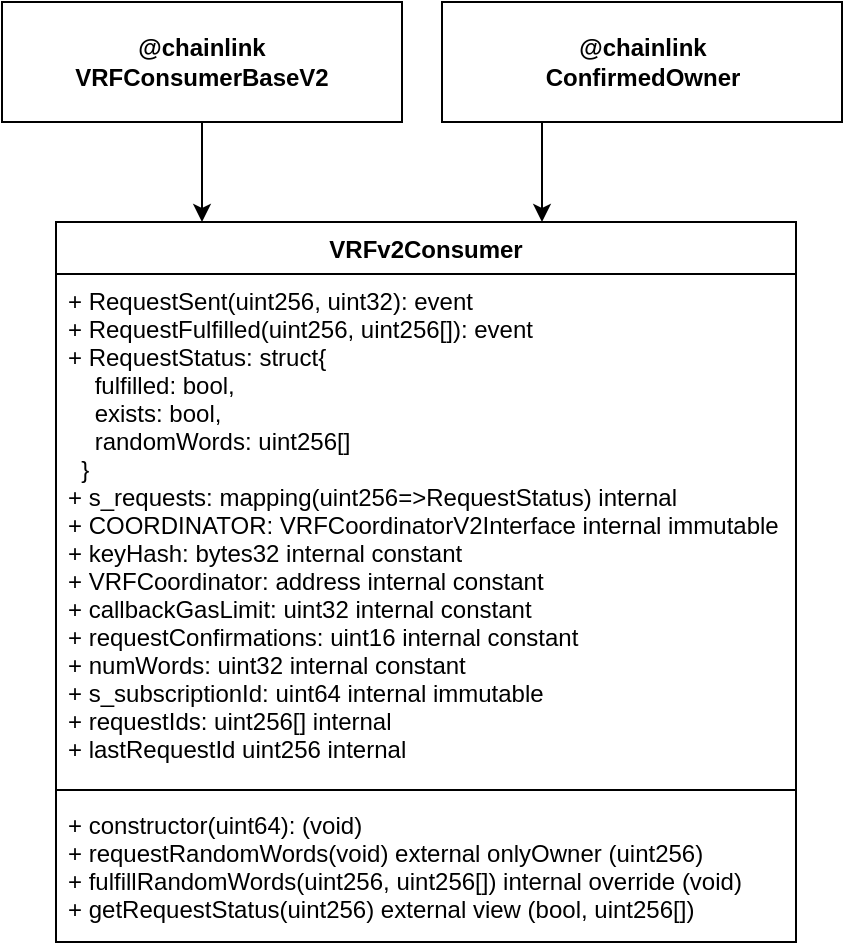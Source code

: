 <mxfile version="20.8.4"><diagram id="12hMf0BIVQ0L64EZ4FJ-" name="Page-1"><mxGraphModel dx="847" dy="1867" grid="1" gridSize="10" guides="1" tooltips="1" connect="1" arrows="1" fold="1" page="1" pageScale="1" pageWidth="827" pageHeight="1169" math="0" shadow="0"><root><mxCell id="0"/><mxCell id="1" parent="0"/><mxCell id="rVFMHechp8f7xF2gjMru-1" value="VRFv2Consumer" style="swimlane;fontStyle=1;align=center;verticalAlign=top;childLayout=stackLayout;horizontal=1;startSize=26;horizontalStack=0;resizeParent=1;resizeParentMax=0;resizeLast=0;collapsible=1;marginBottom=0;" parent="1" vertex="1"><mxGeometry x="1097" y="-460" width="370" height="360" as="geometry"><mxRectangle x="159" y="139" width="110" height="30" as="alternateBounds"/></mxGeometry></mxCell><mxCell id="rVFMHechp8f7xF2gjMru-2" value="+ RequestSent(uint256, uint32): event&#10;+ RequestFulfilled(uint256, uint256[]): event&#10;+ RequestStatus: struct{&#10;    fulfilled: bool,&#10;    exists: bool,&#10;    randomWords: uint256[]&#10;  }&#10;+ s_requests: mapping(uint256=&gt;RequestStatus) internal&#10;+ COORDINATOR: VRFCoordinatorV2Interface internal immutable &#10;+ keyHash: bytes32 internal constant&#10;+ VRFCoordinator: address internal constant&#10;+ callbackGasLimit: uint32 internal constant&#10;+ requestConfirmations: uint16 internal constant&#10;+ numWords: uint32 internal constant &#10;+ s_subscriptionId: uint64 internal immutable&#10;+ requestIds: uint256[] internal&#10;+ lastRequestId uint256 internal" style="text;strokeColor=none;fillColor=none;align=left;verticalAlign=top;spacingLeft=4;spacingRight=4;overflow=hidden;rotatable=0;points=[[0,0.5],[1,0.5]];portConstraint=eastwest;" parent="rVFMHechp8f7xF2gjMru-1" vertex="1"><mxGeometry y="26" width="370" height="254" as="geometry"/></mxCell><mxCell id="rVFMHechp8f7xF2gjMru-3" value="" style="line;strokeWidth=1;fillColor=none;align=left;verticalAlign=middle;spacingTop=-1;spacingLeft=3;spacingRight=3;rotatable=0;labelPosition=right;points=[];portConstraint=eastwest;strokeColor=inherit;" parent="rVFMHechp8f7xF2gjMru-1" vertex="1"><mxGeometry y="280" width="370" height="8" as="geometry"/></mxCell><mxCell id="rVFMHechp8f7xF2gjMru-4" value="+ constructor(uint64): (void)&#10;+ requestRandomWords(void) external onlyOwner (uint256)&#10;+ fulfillRandomWords(uint256, uint256[]) internal override (void)&#10;+ getRequestStatus(uint256) external view (bool, uint256[]) " style="text;strokeColor=none;fillColor=none;align=left;verticalAlign=top;spacingLeft=4;spacingRight=4;overflow=hidden;rotatable=0;points=[[0,0.5],[1,0.5]];portConstraint=eastwest;" parent="rVFMHechp8f7xF2gjMru-1" vertex="1"><mxGeometry y="288" width="370" height="72" as="geometry"/></mxCell><mxCell id="rVFMHechp8f7xF2gjMru-46" value="&lt;b style=&quot;border-color: var(--border-color);&quot;&gt;@chainlink&lt;br style=&quot;border-color: var(--border-color);&quot;&gt;ConfirmedOwner&lt;/b&gt;" style="html=1;fillColor=none;" parent="1" vertex="1"><mxGeometry x="1290" y="-570" width="200" height="60" as="geometry"/></mxCell><mxCell id="rVFMHechp8f7xF2gjMru-54" value="&lt;b style=&quot;border-color: var(--border-color);&quot;&gt;@chainlink&lt;br style=&quot;border-color: var(--border-color);&quot;&gt;VRFConsumerBaseV2&lt;br&gt;&lt;/b&gt;" style="rounded=0;whiteSpace=wrap;html=1;fillColor=none;" parent="1" vertex="1"><mxGeometry x="1070" y="-570" width="200" height="60" as="geometry"/></mxCell><mxCell id="vhC_SOGjCrSZDnIjV65q-4" value="" style="endArrow=classic;html=1;rounded=0;exitX=0.5;exitY=1;exitDx=0;exitDy=0;" edge="1" parent="1" source="rVFMHechp8f7xF2gjMru-54"><mxGeometry width="50" height="50" relative="1" as="geometry"><mxPoint x="1300" y="-340" as="sourcePoint"/><mxPoint x="1170" y="-460" as="targetPoint"/></mxGeometry></mxCell><mxCell id="vhC_SOGjCrSZDnIjV65q-5" value="" style="endArrow=classic;html=1;rounded=0;exitX=0.25;exitY=1;exitDx=0;exitDy=0;" edge="1" parent="1" source="rVFMHechp8f7xF2gjMru-46"><mxGeometry width="50" height="50" relative="1" as="geometry"><mxPoint x="1340.11" y="-510" as="sourcePoint"/><mxPoint x="1340" y="-460" as="targetPoint"/></mxGeometry></mxCell></root></mxGraphModel></diagram></mxfile>